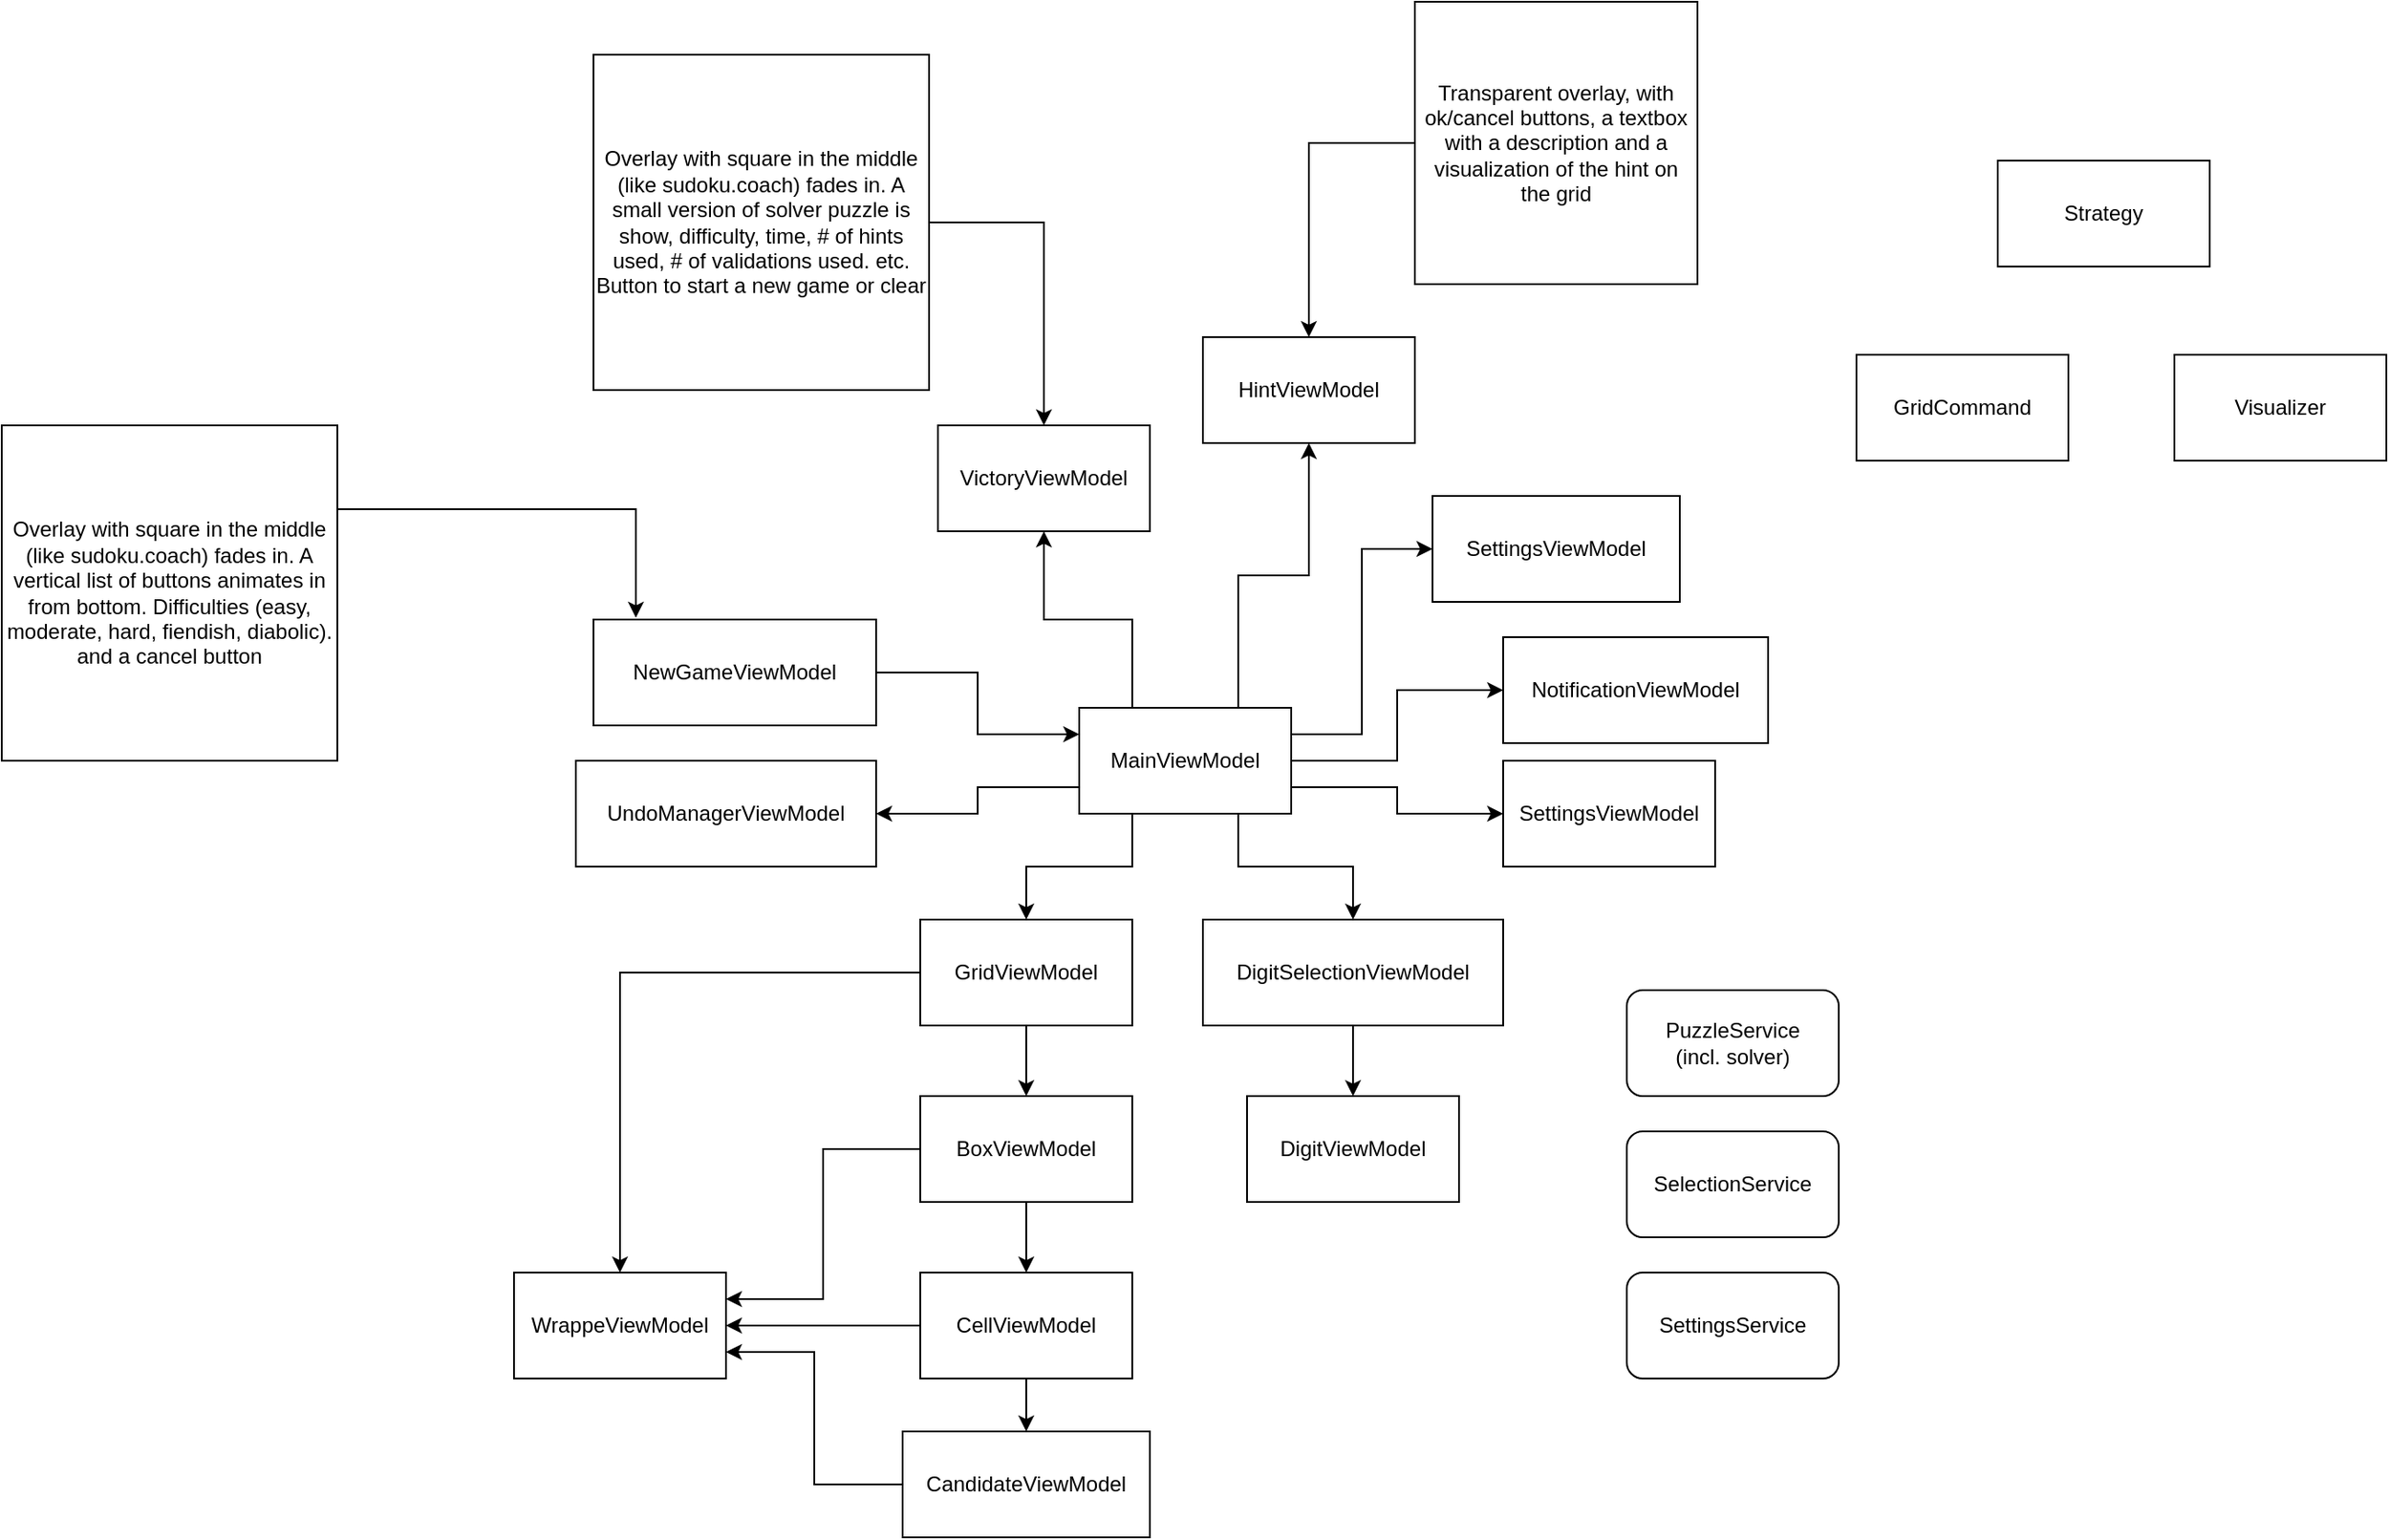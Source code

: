 <mxfile version="26.1.1">
  <diagram name="Page-1" id="V7CSt6iJTu72ckD1klMw">
    <mxGraphModel dx="1058" dy="800" grid="1" gridSize="10" guides="1" tooltips="1" connect="1" arrows="1" fold="1" page="1" pageScale="1" pageWidth="3300" pageHeight="4681" math="0" shadow="0">
      <root>
        <mxCell id="0" />
        <mxCell id="1" parent="0" />
        <mxCell id="tc8X1xjHQRMR5KrgHFPp-10" style="edgeStyle=orthogonalEdgeStyle;rounded=0;orthogonalLoop=1;jettySize=auto;html=1;exitX=0;exitY=0.75;exitDx=0;exitDy=0;entryX=1;entryY=0.5;entryDx=0;entryDy=0;" parent="1" source="tc8X1xjHQRMR5KrgHFPp-1" target="tc8X1xjHQRMR5KrgHFPp-9" edge="1">
          <mxGeometry relative="1" as="geometry" />
        </mxCell>
        <mxCell id="tc8X1xjHQRMR5KrgHFPp-11" style="edgeStyle=orthogonalEdgeStyle;rounded=0;orthogonalLoop=1;jettySize=auto;html=1;exitX=0.25;exitY=1;exitDx=0;exitDy=0;entryX=0.5;entryY=0;entryDx=0;entryDy=0;" parent="1" source="tc8X1xjHQRMR5KrgHFPp-1" target="tc8X1xjHQRMR5KrgHFPp-2" edge="1">
          <mxGeometry relative="1" as="geometry" />
        </mxCell>
        <mxCell id="tc8X1xjHQRMR5KrgHFPp-12" style="edgeStyle=orthogonalEdgeStyle;rounded=0;orthogonalLoop=1;jettySize=auto;html=1;exitX=0.75;exitY=1;exitDx=0;exitDy=0;entryX=0.5;entryY=0;entryDx=0;entryDy=0;" parent="1" source="tc8X1xjHQRMR5KrgHFPp-1" target="tc8X1xjHQRMR5KrgHFPp-3" edge="1">
          <mxGeometry relative="1" as="geometry" />
        </mxCell>
        <mxCell id="tc8X1xjHQRMR5KrgHFPp-21" style="edgeStyle=orthogonalEdgeStyle;rounded=0;orthogonalLoop=1;jettySize=auto;html=1;exitX=1;exitY=0.75;exitDx=0;exitDy=0;entryX=0;entryY=0.5;entryDx=0;entryDy=0;" parent="1" source="tc8X1xjHQRMR5KrgHFPp-1" target="tc8X1xjHQRMR5KrgHFPp-20" edge="1">
          <mxGeometry relative="1" as="geometry" />
        </mxCell>
        <mxCell id="tc8X1xjHQRMR5KrgHFPp-24" style="edgeStyle=orthogonalEdgeStyle;rounded=0;orthogonalLoop=1;jettySize=auto;html=1;exitX=0.75;exitY=0;exitDx=0;exitDy=0;entryX=0.5;entryY=1;entryDx=0;entryDy=0;" parent="1" source="tc8X1xjHQRMR5KrgHFPp-1" target="tc8X1xjHQRMR5KrgHFPp-22" edge="1">
          <mxGeometry relative="1" as="geometry" />
        </mxCell>
        <mxCell id="tc8X1xjHQRMR5KrgHFPp-26" style="edgeStyle=orthogonalEdgeStyle;rounded=0;orthogonalLoop=1;jettySize=auto;html=1;exitX=0.25;exitY=0;exitDx=0;exitDy=0;entryX=0.5;entryY=1;entryDx=0;entryDy=0;" parent="1" source="tc8X1xjHQRMR5KrgHFPp-1" target="tc8X1xjHQRMR5KrgHFPp-25" edge="1">
          <mxGeometry relative="1" as="geometry" />
        </mxCell>
        <mxCell id="tc8X1xjHQRMR5KrgHFPp-28" style="edgeStyle=orthogonalEdgeStyle;rounded=0;orthogonalLoop=1;jettySize=auto;html=1;exitX=1;exitY=0.5;exitDx=0;exitDy=0;entryX=0;entryY=0.5;entryDx=0;entryDy=0;" parent="1" source="tc8X1xjHQRMR5KrgHFPp-1" target="tc8X1xjHQRMR5KrgHFPp-27" edge="1">
          <mxGeometry relative="1" as="geometry" />
        </mxCell>
        <mxCell id="EhqOBwEypHj74D2iuaD1-6" style="edgeStyle=orthogonalEdgeStyle;rounded=0;orthogonalLoop=1;jettySize=auto;html=1;exitX=1;exitY=0.25;exitDx=0;exitDy=0;entryX=0;entryY=0.5;entryDx=0;entryDy=0;" parent="1" source="tc8X1xjHQRMR5KrgHFPp-1" target="EhqOBwEypHj74D2iuaD1-4" edge="1">
          <mxGeometry relative="1" as="geometry" />
        </mxCell>
        <mxCell id="tc8X1xjHQRMR5KrgHFPp-1" value="MainViewModel" style="rounded=0;whiteSpace=wrap;html=1;" parent="1" vertex="1">
          <mxGeometry x="830" y="440" width="120" height="60" as="geometry" />
        </mxCell>
        <mxCell id="tc8X1xjHQRMR5KrgHFPp-13" style="edgeStyle=orthogonalEdgeStyle;rounded=0;orthogonalLoop=1;jettySize=auto;html=1;exitX=0.5;exitY=1;exitDx=0;exitDy=0;entryX=0.5;entryY=0;entryDx=0;entryDy=0;" parent="1" source="tc8X1xjHQRMR5KrgHFPp-2" target="tc8X1xjHQRMR5KrgHFPp-5" edge="1">
          <mxGeometry relative="1" as="geometry" />
        </mxCell>
        <mxCell id="tc8X1xjHQRMR5KrgHFPp-36" style="edgeStyle=orthogonalEdgeStyle;rounded=0;orthogonalLoop=1;jettySize=auto;html=1;exitX=0;exitY=0.5;exitDx=0;exitDy=0;" parent="1" source="tc8X1xjHQRMR5KrgHFPp-2" target="tc8X1xjHQRMR5KrgHFPp-32" edge="1">
          <mxGeometry relative="1" as="geometry" />
        </mxCell>
        <mxCell id="tc8X1xjHQRMR5KrgHFPp-2" value="GridViewModel" style="rounded=0;whiteSpace=wrap;html=1;" parent="1" vertex="1">
          <mxGeometry x="740" y="560" width="120" height="60" as="geometry" />
        </mxCell>
        <mxCell id="tc8X1xjHQRMR5KrgHFPp-16" style="edgeStyle=orthogonalEdgeStyle;rounded=0;orthogonalLoop=1;jettySize=auto;html=1;exitX=0.5;exitY=1;exitDx=0;exitDy=0;entryX=0.5;entryY=0;entryDx=0;entryDy=0;" parent="1" source="tc8X1xjHQRMR5KrgHFPp-3" target="tc8X1xjHQRMR5KrgHFPp-8" edge="1">
          <mxGeometry relative="1" as="geometry" />
        </mxCell>
        <mxCell id="tc8X1xjHQRMR5KrgHFPp-3" value="DigitSelectionViewModel" style="rounded=0;whiteSpace=wrap;html=1;" parent="1" vertex="1">
          <mxGeometry x="900" y="560" width="170" height="60" as="geometry" />
        </mxCell>
        <mxCell id="tc8X1xjHQRMR5KrgHFPp-14" style="edgeStyle=orthogonalEdgeStyle;rounded=0;orthogonalLoop=1;jettySize=auto;html=1;exitX=0.5;exitY=1;exitDx=0;exitDy=0;entryX=0.5;entryY=0;entryDx=0;entryDy=0;" parent="1" source="tc8X1xjHQRMR5KrgHFPp-5" target="tc8X1xjHQRMR5KrgHFPp-6" edge="1">
          <mxGeometry relative="1" as="geometry" />
        </mxCell>
        <mxCell id="tc8X1xjHQRMR5KrgHFPp-35" style="edgeStyle=orthogonalEdgeStyle;rounded=0;orthogonalLoop=1;jettySize=auto;html=1;exitX=0;exitY=0.5;exitDx=0;exitDy=0;entryX=1;entryY=0.25;entryDx=0;entryDy=0;" parent="1" source="tc8X1xjHQRMR5KrgHFPp-5" target="tc8X1xjHQRMR5KrgHFPp-32" edge="1">
          <mxGeometry relative="1" as="geometry" />
        </mxCell>
        <mxCell id="tc8X1xjHQRMR5KrgHFPp-5" value="BoxViewModel" style="rounded=0;whiteSpace=wrap;html=1;" parent="1" vertex="1">
          <mxGeometry x="740" y="660" width="120" height="60" as="geometry" />
        </mxCell>
        <mxCell id="tc8X1xjHQRMR5KrgHFPp-15" style="edgeStyle=orthogonalEdgeStyle;rounded=0;orthogonalLoop=1;jettySize=auto;html=1;exitX=0.5;exitY=1;exitDx=0;exitDy=0;entryX=0.5;entryY=0;entryDx=0;entryDy=0;" parent="1" source="tc8X1xjHQRMR5KrgHFPp-6" target="tc8X1xjHQRMR5KrgHFPp-7" edge="1">
          <mxGeometry relative="1" as="geometry" />
        </mxCell>
        <mxCell id="tc8X1xjHQRMR5KrgHFPp-33" style="edgeStyle=orthogonalEdgeStyle;rounded=0;orthogonalLoop=1;jettySize=auto;html=1;exitX=0;exitY=0.5;exitDx=0;exitDy=0;entryX=1;entryY=0.5;entryDx=0;entryDy=0;" parent="1" source="tc8X1xjHQRMR5KrgHFPp-6" target="tc8X1xjHQRMR5KrgHFPp-32" edge="1">
          <mxGeometry relative="1" as="geometry" />
        </mxCell>
        <mxCell id="tc8X1xjHQRMR5KrgHFPp-6" value="CellViewModel" style="rounded=0;whiteSpace=wrap;html=1;" parent="1" vertex="1">
          <mxGeometry x="740" y="760" width="120" height="60" as="geometry" />
        </mxCell>
        <mxCell id="tc8X1xjHQRMR5KrgHFPp-34" style="edgeStyle=orthogonalEdgeStyle;rounded=0;orthogonalLoop=1;jettySize=auto;html=1;exitX=0;exitY=0.5;exitDx=0;exitDy=0;entryX=1;entryY=0.75;entryDx=0;entryDy=0;" parent="1" source="tc8X1xjHQRMR5KrgHFPp-7" target="tc8X1xjHQRMR5KrgHFPp-32" edge="1">
          <mxGeometry relative="1" as="geometry" />
        </mxCell>
        <mxCell id="tc8X1xjHQRMR5KrgHFPp-7" value="CandidateViewModel" style="rounded=0;whiteSpace=wrap;html=1;" parent="1" vertex="1">
          <mxGeometry x="730" y="850" width="140" height="60" as="geometry" />
        </mxCell>
        <mxCell id="tc8X1xjHQRMR5KrgHFPp-8" value="DigitViewModel" style="rounded=0;whiteSpace=wrap;html=1;" parent="1" vertex="1">
          <mxGeometry x="925" y="660" width="120" height="60" as="geometry" />
        </mxCell>
        <mxCell id="tc8X1xjHQRMR5KrgHFPp-9" value="UndoManagerViewModel" style="rounded=0;whiteSpace=wrap;html=1;" parent="1" vertex="1">
          <mxGeometry x="545" y="470" width="170" height="60" as="geometry" />
        </mxCell>
        <mxCell id="tc8X1xjHQRMR5KrgHFPp-17" value="PuzzleService&lt;div&gt;(incl. solver&lt;span style=&quot;background-color: transparent; color: light-dark(rgb(0, 0, 0), rgb(255, 255, 255));&quot;&gt;)&lt;/span&gt;&lt;/div&gt;" style="rounded=1;whiteSpace=wrap;html=1;" parent="1" vertex="1">
          <mxGeometry x="1140" y="600" width="120" height="60" as="geometry" />
        </mxCell>
        <mxCell id="tc8X1xjHQRMR5KrgHFPp-19" value="SelectionService" style="rounded=1;whiteSpace=wrap;html=1;" parent="1" vertex="1">
          <mxGeometry x="1140" y="680" width="120" height="60" as="geometry" />
        </mxCell>
        <mxCell id="tc8X1xjHQRMR5KrgHFPp-20" value="SettingsViewModel" style="rounded=0;whiteSpace=wrap;html=1;" parent="1" vertex="1">
          <mxGeometry x="1070" y="470" width="120" height="60" as="geometry" />
        </mxCell>
        <mxCell id="tc8X1xjHQRMR5KrgHFPp-22" value="HintViewModel" style="rounded=0;whiteSpace=wrap;html=1;" parent="1" vertex="1">
          <mxGeometry x="900" y="230" width="120" height="60" as="geometry" />
        </mxCell>
        <mxCell id="tc8X1xjHQRMR5KrgHFPp-25" value="VictoryViewModel" style="rounded=0;whiteSpace=wrap;html=1;" parent="1" vertex="1">
          <mxGeometry x="750" y="280" width="120" height="60" as="geometry" />
        </mxCell>
        <mxCell id="tc8X1xjHQRMR5KrgHFPp-27" value="NotificationViewModel" style="rounded=0;whiteSpace=wrap;html=1;" parent="1" vertex="1">
          <mxGeometry x="1070" y="400" width="150" height="60" as="geometry" />
        </mxCell>
        <mxCell id="tc8X1xjHQRMR5KrgHFPp-29" value="Strategy" style="rounded=0;whiteSpace=wrap;html=1;" parent="1" vertex="1">
          <mxGeometry x="1350" y="130" width="120" height="60" as="geometry" />
        </mxCell>
        <mxCell id="tc8X1xjHQRMR5KrgHFPp-30" value="GridCommand" style="rounded=0;whiteSpace=wrap;html=1;" parent="1" vertex="1">
          <mxGeometry x="1270" y="240" width="120" height="60" as="geometry" />
        </mxCell>
        <mxCell id="tc8X1xjHQRMR5KrgHFPp-31" value="Visualizer" style="rounded=0;whiteSpace=wrap;html=1;" parent="1" vertex="1">
          <mxGeometry x="1450" y="240" width="120" height="60" as="geometry" />
        </mxCell>
        <mxCell id="tc8X1xjHQRMR5KrgHFPp-32" value="WrappeViewModel" style="rounded=0;whiteSpace=wrap;html=1;" parent="1" vertex="1">
          <mxGeometry x="510" y="760" width="120" height="60" as="geometry" />
        </mxCell>
        <mxCell id="pFPgR2dTFFiZAramCR3M-2" style="edgeStyle=orthogonalEdgeStyle;rounded=0;orthogonalLoop=1;jettySize=auto;html=1;exitX=1;exitY=0.5;exitDx=0;exitDy=0;entryX=0;entryY=0.25;entryDx=0;entryDy=0;" parent="1" source="pFPgR2dTFFiZAramCR3M-1" target="tc8X1xjHQRMR5KrgHFPp-1" edge="1">
          <mxGeometry relative="1" as="geometry" />
        </mxCell>
        <mxCell id="pFPgR2dTFFiZAramCR3M-1" value="NewGameViewModel" style="rounded=0;whiteSpace=wrap;html=1;" parent="1" vertex="1">
          <mxGeometry x="555" y="390" width="160" height="60" as="geometry" />
        </mxCell>
        <mxCell id="pFPgR2dTFFiZAramCR3M-3" value="Overlay with square in the middle (like sudoku.coach) fades in. A vertical list of buttons animates in from bottom. Difficulties (easy, moderate, hard, fiendish, diabolic). and a cancel button" style="whiteSpace=wrap;html=1;aspect=fixed;" parent="1" vertex="1">
          <mxGeometry x="220" y="280" width="190" height="190" as="geometry" />
        </mxCell>
        <mxCell id="pFPgR2dTFFiZAramCR3M-4" style="edgeStyle=orthogonalEdgeStyle;rounded=0;orthogonalLoop=1;jettySize=auto;html=1;exitX=1;exitY=0.25;exitDx=0;exitDy=0;entryX=0.15;entryY=-0.017;entryDx=0;entryDy=0;entryPerimeter=0;" parent="1" source="pFPgR2dTFFiZAramCR3M-3" target="pFPgR2dTFFiZAramCR3M-1" edge="1">
          <mxGeometry relative="1" as="geometry" />
        </mxCell>
        <mxCell id="EhqOBwEypHj74D2iuaD1-1" style="edgeStyle=orthogonalEdgeStyle;rounded=0;orthogonalLoop=1;jettySize=auto;html=1;exitX=1;exitY=0.5;exitDx=0;exitDy=0;entryX=0.5;entryY=0;entryDx=0;entryDy=0;" parent="1" source="pFPgR2dTFFiZAramCR3M-5" target="tc8X1xjHQRMR5KrgHFPp-25" edge="1">
          <mxGeometry relative="1" as="geometry" />
        </mxCell>
        <mxCell id="pFPgR2dTFFiZAramCR3M-5" value="Overlay with square in the middle (like sudoku.coach) fades in. A small version of solver puzzle is show, difficulty, time, # of hints used, # of validations used. etc.&lt;div&gt;Button to start a new game or clear&lt;/div&gt;" style="whiteSpace=wrap;html=1;aspect=fixed;" parent="1" vertex="1">
          <mxGeometry x="555" y="70" width="190" height="190" as="geometry" />
        </mxCell>
        <mxCell id="EhqOBwEypHj74D2iuaD1-3" style="edgeStyle=orthogonalEdgeStyle;rounded=0;orthogonalLoop=1;jettySize=auto;html=1;exitX=0;exitY=0.5;exitDx=0;exitDy=0;entryX=0.5;entryY=0;entryDx=0;entryDy=0;" parent="1" source="EhqOBwEypHj74D2iuaD1-2" target="tc8X1xjHQRMR5KrgHFPp-22" edge="1">
          <mxGeometry relative="1" as="geometry" />
        </mxCell>
        <mxCell id="EhqOBwEypHj74D2iuaD1-2" value="Transparent overlay, with ok/cancel buttons, a textbox with a description and a visualization of the hint on the grid" style="whiteSpace=wrap;html=1;aspect=fixed;" parent="1" vertex="1">
          <mxGeometry x="1020" y="40" width="160" height="160" as="geometry" />
        </mxCell>
        <mxCell id="EhqOBwEypHj74D2iuaD1-4" value="SettingsViewModel" style="rounded=0;whiteSpace=wrap;html=1;" parent="1" vertex="1">
          <mxGeometry x="1030" y="320" width="140" height="60" as="geometry" />
        </mxCell>
        <mxCell id="tVtKVe5sJRaC741gyXVM-1" value="SettingsService" style="rounded=1;whiteSpace=wrap;html=1;" vertex="1" parent="1">
          <mxGeometry x="1140" y="760" width="120" height="60" as="geometry" />
        </mxCell>
      </root>
    </mxGraphModel>
  </diagram>
</mxfile>

